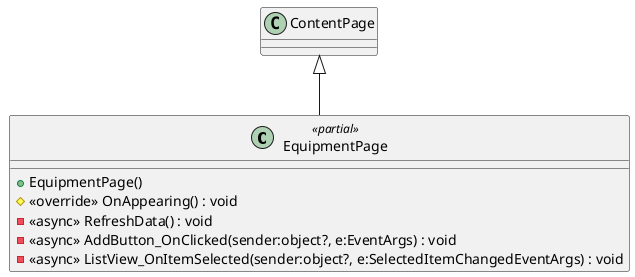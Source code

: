 @startuml
class EquipmentPage <<partial>> {
    + EquipmentPage()
    # <<override>> OnAppearing() : void
    - <<async>> RefreshData() : void
    - <<async>> AddButton_OnClicked(sender:object?, e:EventArgs) : void
    - <<async>> ListView_OnItemSelected(sender:object?, e:SelectedItemChangedEventArgs) : void
}
ContentPage <|-- EquipmentPage
@enduml

